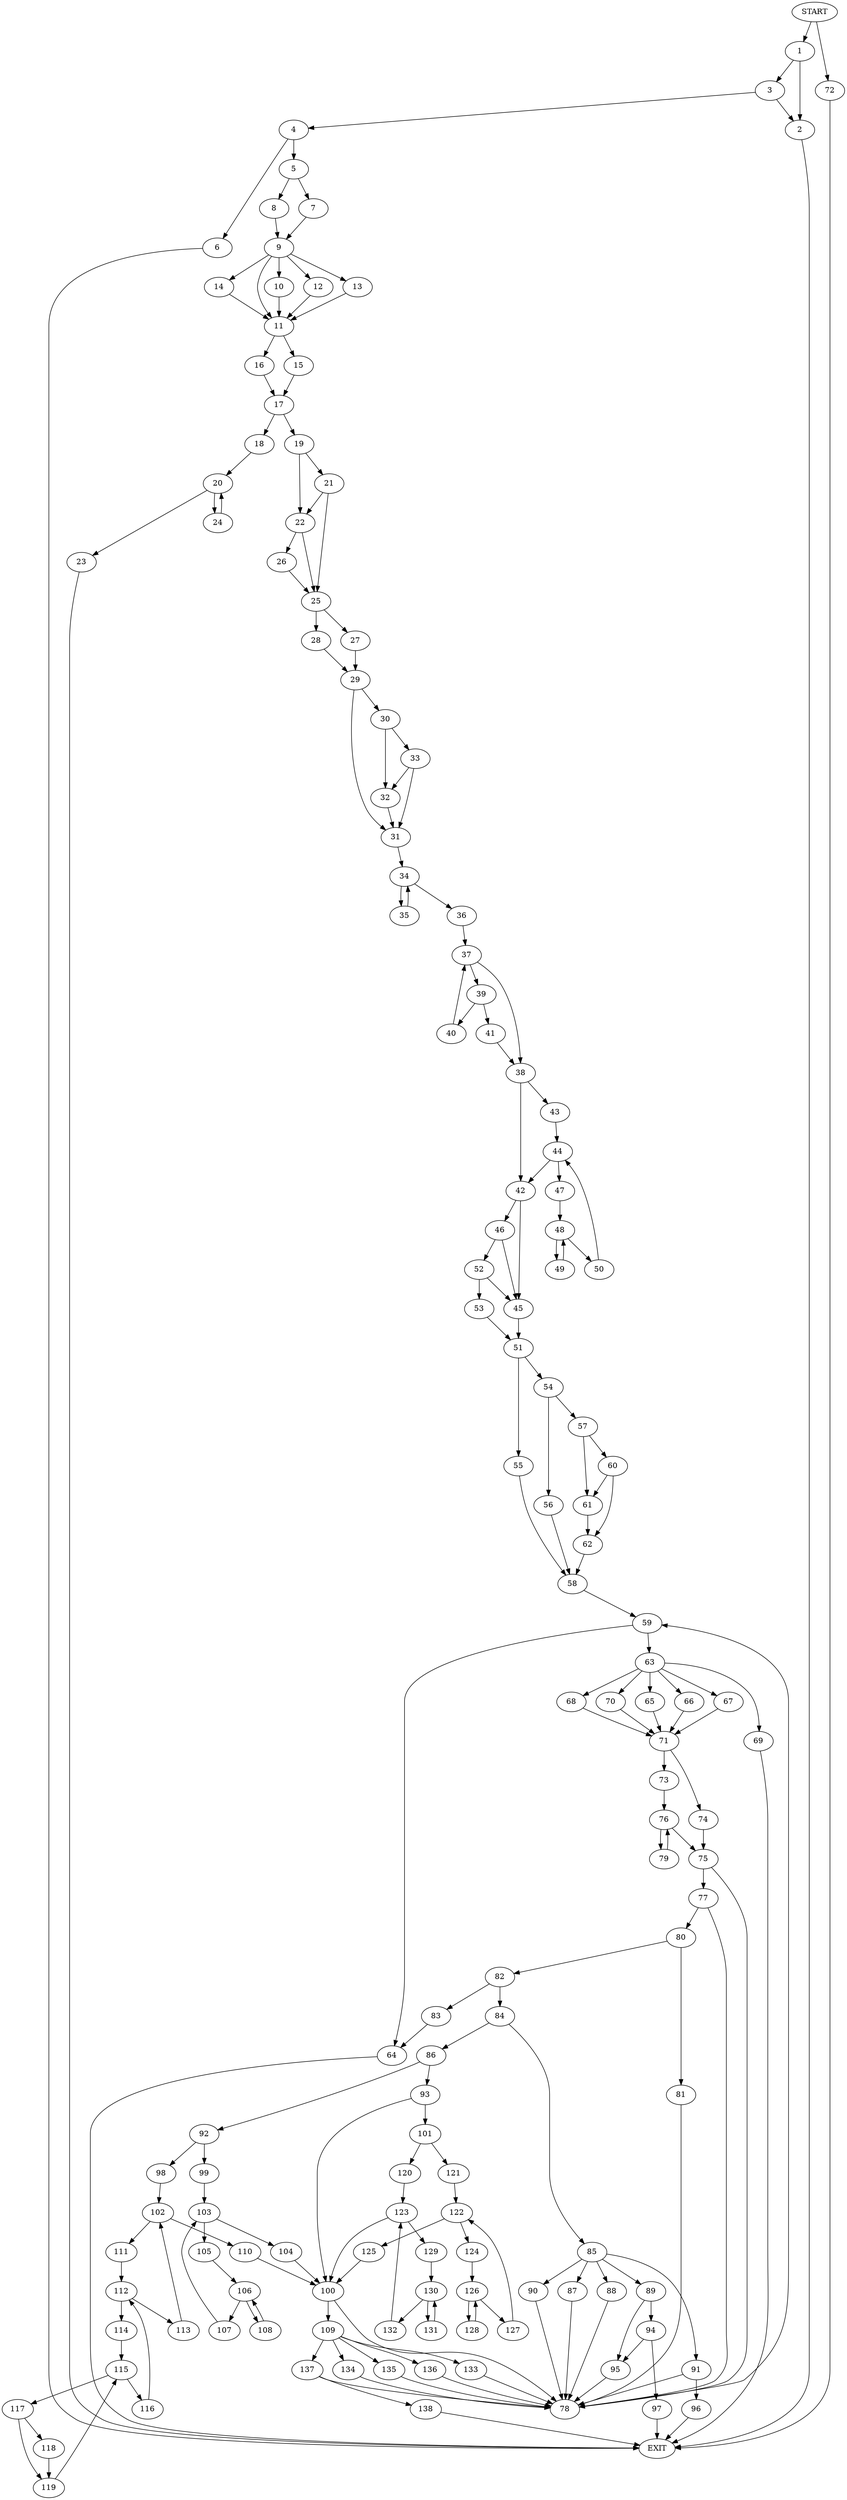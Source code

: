 digraph {
0 [label="START"]
139 [label="EXIT"]
0 -> 1
1 -> 2
1 -> 3
2 -> 139
3 -> 2
3 -> 4
4 -> 5
4 -> 6
5 -> 7
5 -> 8
6 -> 139
8 -> 9
7 -> 9
9 -> 10
9 -> 11
9 -> 12
9 -> 13
9 -> 14
10 -> 11
12 -> 11
13 -> 11
14 -> 11
11 -> 15
11 -> 16
16 -> 17
15 -> 17
17 -> 18
17 -> 19
18 -> 20
19 -> 21
19 -> 22
20 -> 23
20 -> 24
24 -> 20
23 -> 139
22 -> 25
22 -> 26
21 -> 22
21 -> 25
25 -> 27
25 -> 28
26 -> 25
28 -> 29
27 -> 29
29 -> 30
29 -> 31
30 -> 32
30 -> 33
31 -> 34
33 -> 32
33 -> 31
32 -> 31
34 -> 35
34 -> 36
35 -> 34
36 -> 37
37 -> 38
37 -> 39
39 -> 40
39 -> 41
38 -> 42
38 -> 43
40 -> 37
41 -> 38
43 -> 44
42 -> 45
42 -> 46
44 -> 47
44 -> 42
47 -> 48
48 -> 49
48 -> 50
49 -> 48
50 -> 44
45 -> 51
46 -> 45
46 -> 52
52 -> 45
52 -> 53
53 -> 51
51 -> 54
51 -> 55
54 -> 56
54 -> 57
55 -> 58
58 -> 59
56 -> 58
57 -> 60
57 -> 61
61 -> 62
60 -> 62
60 -> 61
62 -> 58
59 -> 63
59 -> 64
63 -> 65
63 -> 66
63 -> 67
63 -> 68
63 -> 69
63 -> 70
64 -> 139
69 -> 139
67 -> 71
68 -> 71
65 -> 71
70 -> 71
66 -> 71
0 -> 72
72 -> 139
71 -> 73
71 -> 74
74 -> 75
73 -> 76
75 -> 77
75 -> 78
76 -> 79
76 -> 75
79 -> 76
78 -> 59
77 -> 80
77 -> 78
80 -> 81
80 -> 82
81 -> 78
82 -> 83
82 -> 84
83 -> 64
84 -> 85
84 -> 86
85 -> 87
85 -> 88
85 -> 89
85 -> 90
85 -> 91
86 -> 92
86 -> 93
87 -> 78
88 -> 78
89 -> 94
89 -> 95
91 -> 78
91 -> 96
90 -> 78
95 -> 78
94 -> 95
94 -> 97
97 -> 139
96 -> 139
92 -> 98
92 -> 99
93 -> 100
93 -> 101
98 -> 102
99 -> 103
103 -> 104
103 -> 105
105 -> 106
104 -> 100
106 -> 107
106 -> 108
107 -> 103
108 -> 106
100 -> 109
100 -> 78
102 -> 110
102 -> 111
110 -> 100
111 -> 112
112 -> 113
112 -> 114
114 -> 115
113 -> 102
115 -> 116
115 -> 117
116 -> 112
117 -> 118
117 -> 119
118 -> 119
119 -> 115
101 -> 120
101 -> 121
121 -> 122
120 -> 123
122 -> 124
122 -> 125
124 -> 126
125 -> 100
126 -> 127
126 -> 128
127 -> 122
128 -> 126
123 -> 100
123 -> 129
129 -> 130
130 -> 131
130 -> 132
132 -> 123
131 -> 130
109 -> 133
109 -> 134
109 -> 135
109 -> 136
109 -> 137
133 -> 78
136 -> 78
137 -> 138
137 -> 78
134 -> 78
135 -> 78
138 -> 139
}
